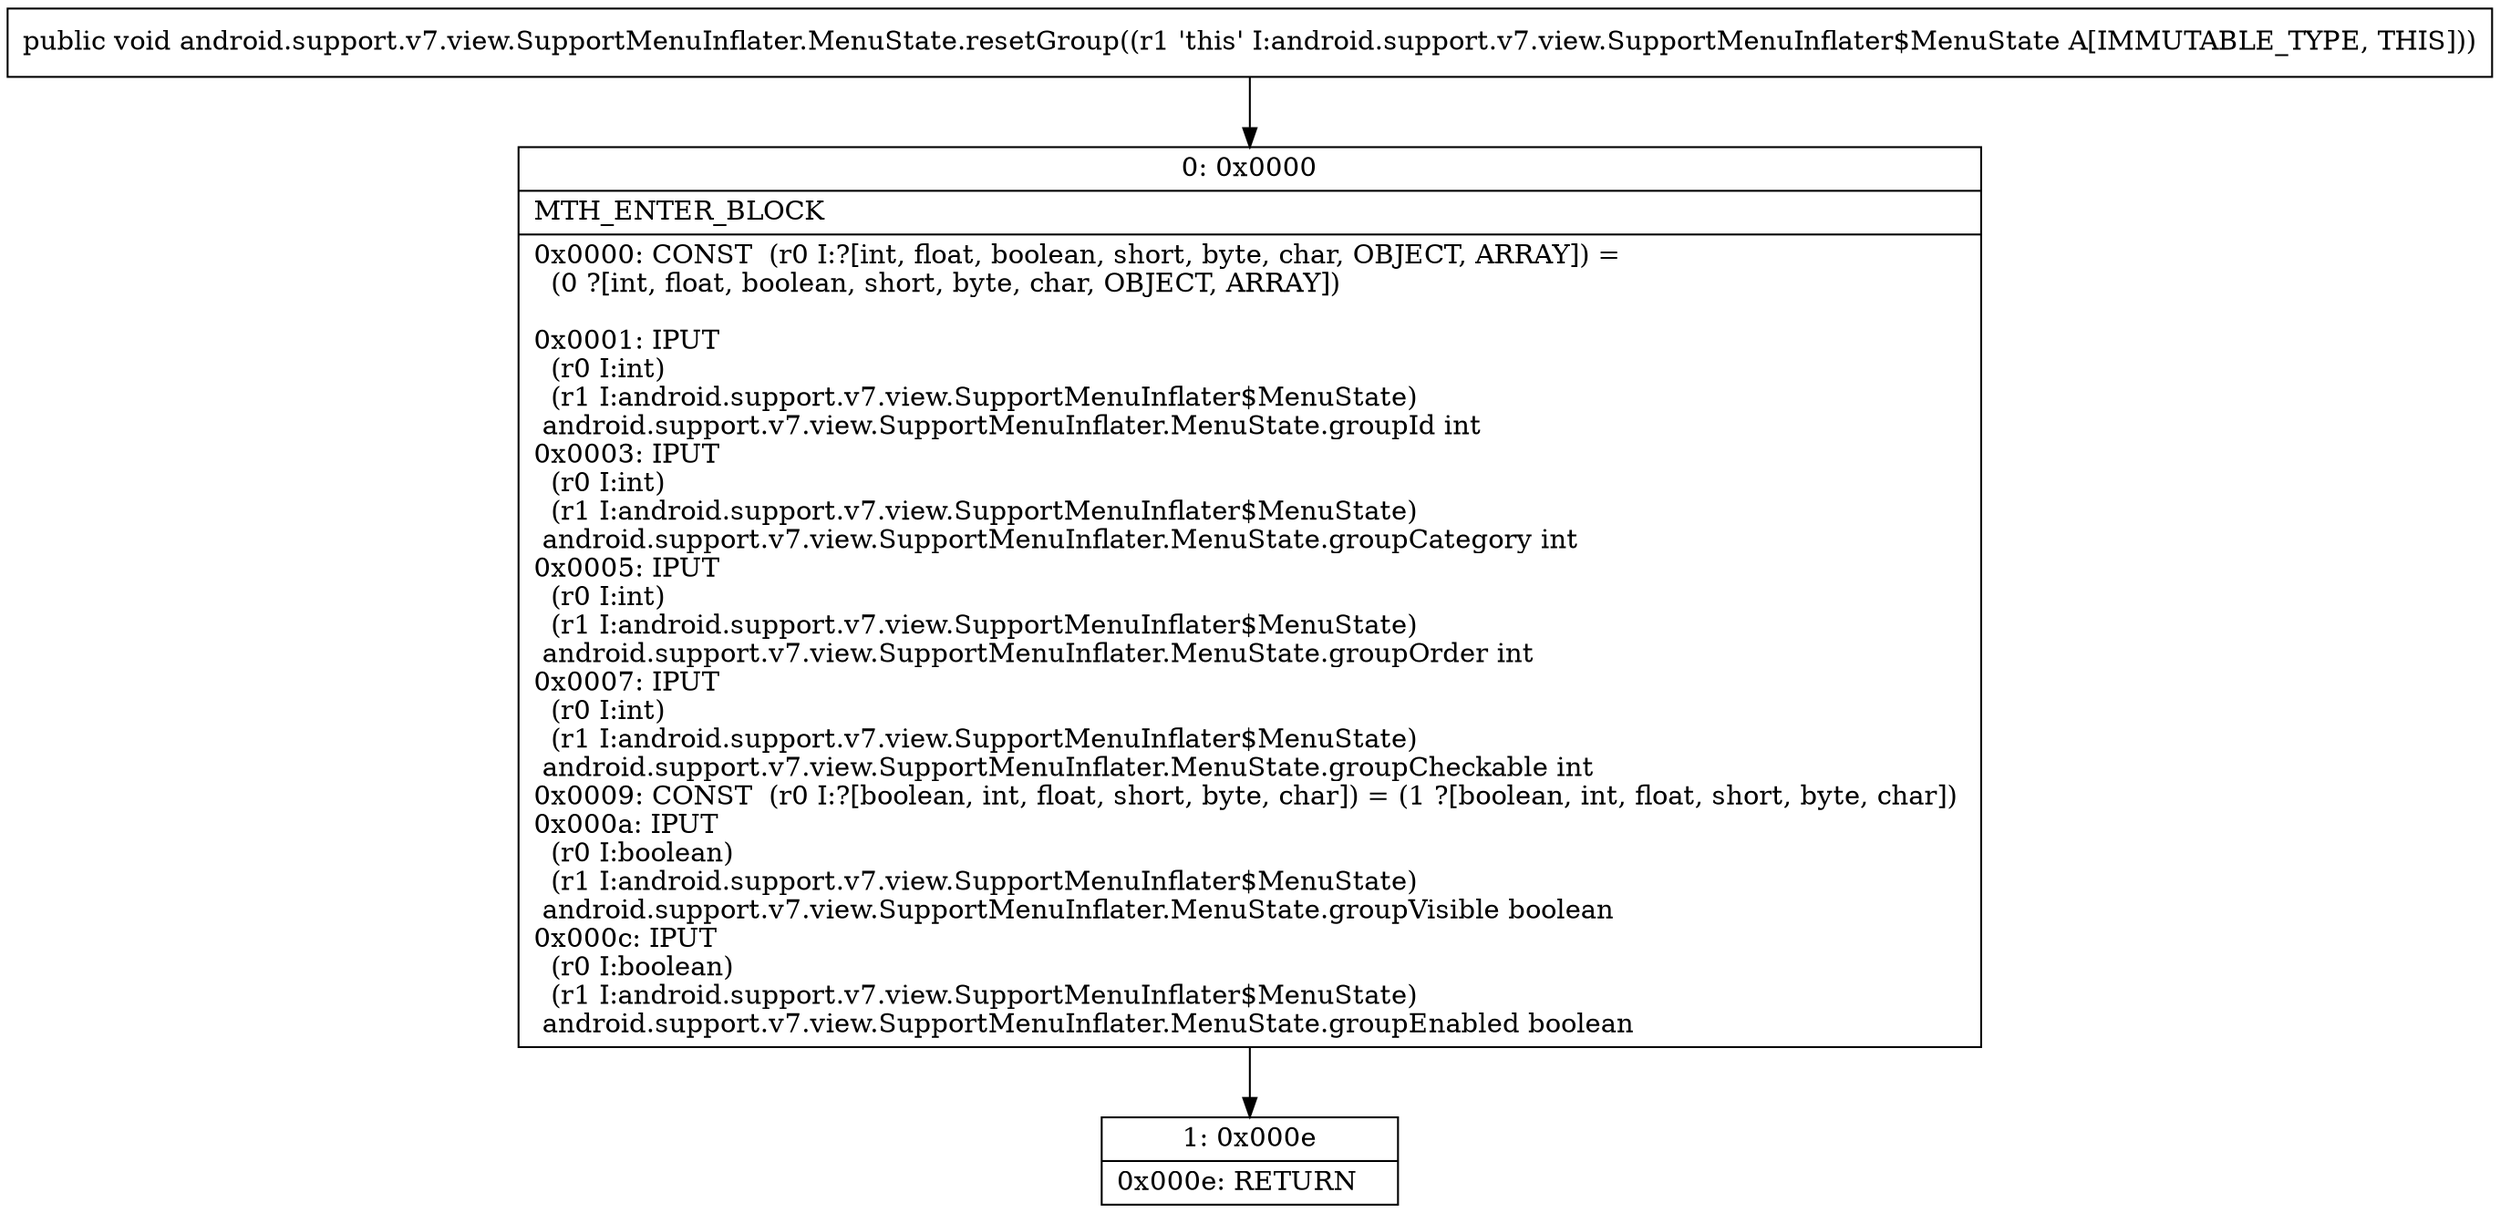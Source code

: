 digraph "CFG forandroid.support.v7.view.SupportMenuInflater.MenuState.resetGroup()V" {
Node_0 [shape=record,label="{0\:\ 0x0000|MTH_ENTER_BLOCK\l|0x0000: CONST  (r0 I:?[int, float, boolean, short, byte, char, OBJECT, ARRAY]) = \l  (0 ?[int, float, boolean, short, byte, char, OBJECT, ARRAY])\l \l0x0001: IPUT  \l  (r0 I:int)\l  (r1 I:android.support.v7.view.SupportMenuInflater$MenuState)\l android.support.v7.view.SupportMenuInflater.MenuState.groupId int \l0x0003: IPUT  \l  (r0 I:int)\l  (r1 I:android.support.v7.view.SupportMenuInflater$MenuState)\l android.support.v7.view.SupportMenuInflater.MenuState.groupCategory int \l0x0005: IPUT  \l  (r0 I:int)\l  (r1 I:android.support.v7.view.SupportMenuInflater$MenuState)\l android.support.v7.view.SupportMenuInflater.MenuState.groupOrder int \l0x0007: IPUT  \l  (r0 I:int)\l  (r1 I:android.support.v7.view.SupportMenuInflater$MenuState)\l android.support.v7.view.SupportMenuInflater.MenuState.groupCheckable int \l0x0009: CONST  (r0 I:?[boolean, int, float, short, byte, char]) = (1 ?[boolean, int, float, short, byte, char]) \l0x000a: IPUT  \l  (r0 I:boolean)\l  (r1 I:android.support.v7.view.SupportMenuInflater$MenuState)\l android.support.v7.view.SupportMenuInflater.MenuState.groupVisible boolean \l0x000c: IPUT  \l  (r0 I:boolean)\l  (r1 I:android.support.v7.view.SupportMenuInflater$MenuState)\l android.support.v7.view.SupportMenuInflater.MenuState.groupEnabled boolean \l}"];
Node_1 [shape=record,label="{1\:\ 0x000e|0x000e: RETURN   \l}"];
MethodNode[shape=record,label="{public void android.support.v7.view.SupportMenuInflater.MenuState.resetGroup((r1 'this' I:android.support.v7.view.SupportMenuInflater$MenuState A[IMMUTABLE_TYPE, THIS])) }"];
MethodNode -> Node_0;
Node_0 -> Node_1;
}

